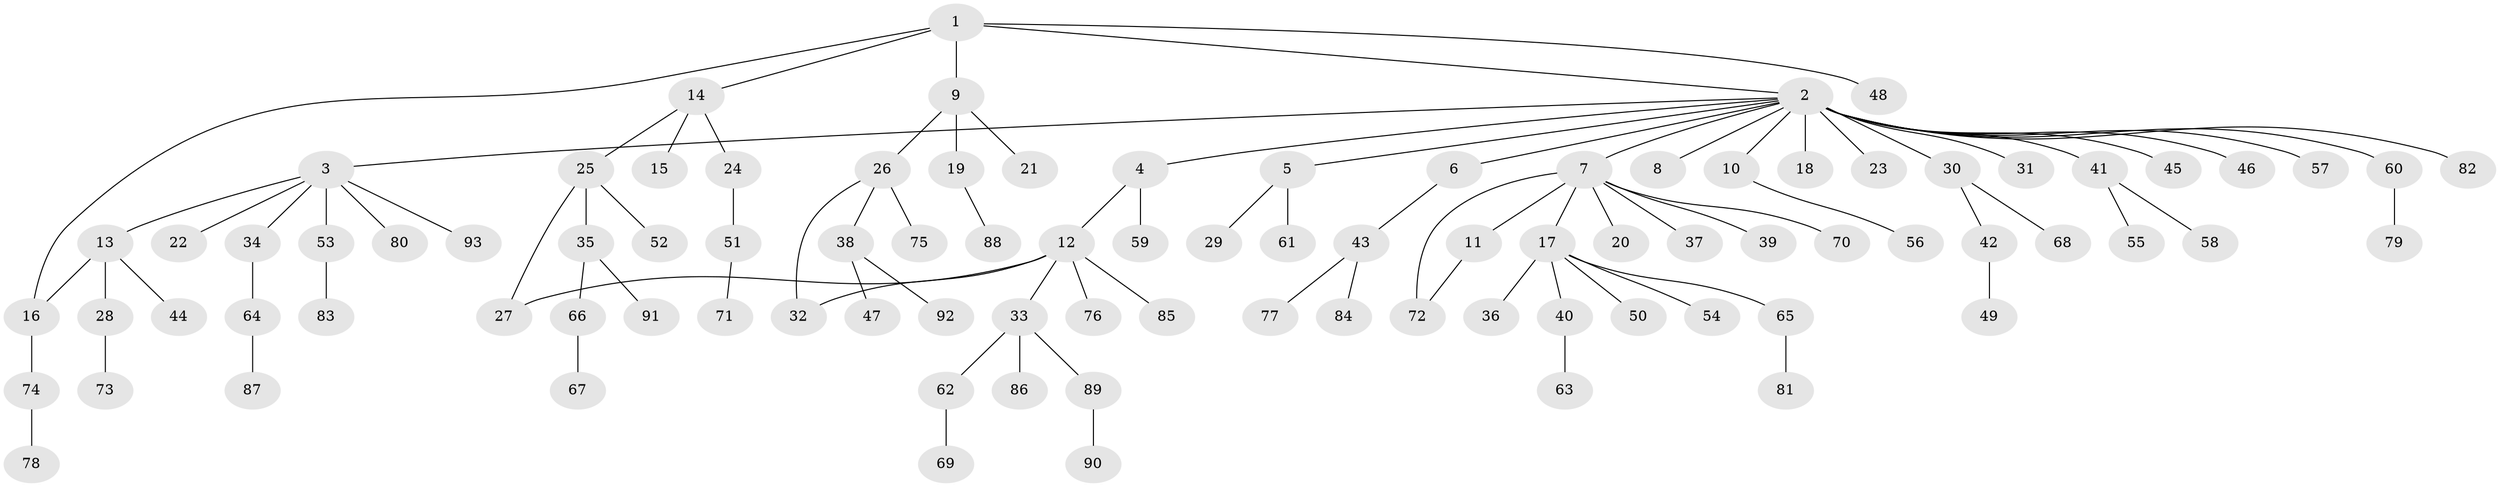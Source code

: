 // coarse degree distribution, {5: 0.02702702702702703, 18: 0.02702702702702703, 3: 0.10810810810810811, 4: 0.08108108108108109, 1: 0.6756756756756757, 2: 0.08108108108108109}
// Generated by graph-tools (version 1.1) at 2025/18/03/04/25 18:18:29]
// undirected, 93 vertices, 96 edges
graph export_dot {
graph [start="1"]
  node [color=gray90,style=filled];
  1;
  2;
  3;
  4;
  5;
  6;
  7;
  8;
  9;
  10;
  11;
  12;
  13;
  14;
  15;
  16;
  17;
  18;
  19;
  20;
  21;
  22;
  23;
  24;
  25;
  26;
  27;
  28;
  29;
  30;
  31;
  32;
  33;
  34;
  35;
  36;
  37;
  38;
  39;
  40;
  41;
  42;
  43;
  44;
  45;
  46;
  47;
  48;
  49;
  50;
  51;
  52;
  53;
  54;
  55;
  56;
  57;
  58;
  59;
  60;
  61;
  62;
  63;
  64;
  65;
  66;
  67;
  68;
  69;
  70;
  71;
  72;
  73;
  74;
  75;
  76;
  77;
  78;
  79;
  80;
  81;
  82;
  83;
  84;
  85;
  86;
  87;
  88;
  89;
  90;
  91;
  92;
  93;
  1 -- 2;
  1 -- 9;
  1 -- 14;
  1 -- 16;
  1 -- 48;
  2 -- 3;
  2 -- 4;
  2 -- 5;
  2 -- 6;
  2 -- 7;
  2 -- 8;
  2 -- 10;
  2 -- 18;
  2 -- 23;
  2 -- 30;
  2 -- 31;
  2 -- 41;
  2 -- 45;
  2 -- 46;
  2 -- 57;
  2 -- 60;
  2 -- 82;
  3 -- 13;
  3 -- 22;
  3 -- 34;
  3 -- 53;
  3 -- 80;
  3 -- 93;
  4 -- 12;
  4 -- 59;
  5 -- 29;
  5 -- 61;
  6 -- 43;
  7 -- 11;
  7 -- 17;
  7 -- 20;
  7 -- 37;
  7 -- 39;
  7 -- 70;
  7 -- 72;
  9 -- 19;
  9 -- 21;
  9 -- 26;
  10 -- 56;
  11 -- 72;
  12 -- 27;
  12 -- 32;
  12 -- 33;
  12 -- 76;
  12 -- 85;
  13 -- 16;
  13 -- 28;
  13 -- 44;
  14 -- 15;
  14 -- 24;
  14 -- 25;
  16 -- 74;
  17 -- 36;
  17 -- 40;
  17 -- 50;
  17 -- 54;
  17 -- 65;
  19 -- 88;
  24 -- 51;
  25 -- 27;
  25 -- 35;
  25 -- 52;
  26 -- 32;
  26 -- 38;
  26 -- 75;
  28 -- 73;
  30 -- 42;
  30 -- 68;
  33 -- 62;
  33 -- 86;
  33 -- 89;
  34 -- 64;
  35 -- 66;
  35 -- 91;
  38 -- 47;
  38 -- 92;
  40 -- 63;
  41 -- 55;
  41 -- 58;
  42 -- 49;
  43 -- 77;
  43 -- 84;
  51 -- 71;
  53 -- 83;
  60 -- 79;
  62 -- 69;
  64 -- 87;
  65 -- 81;
  66 -- 67;
  74 -- 78;
  89 -- 90;
}
